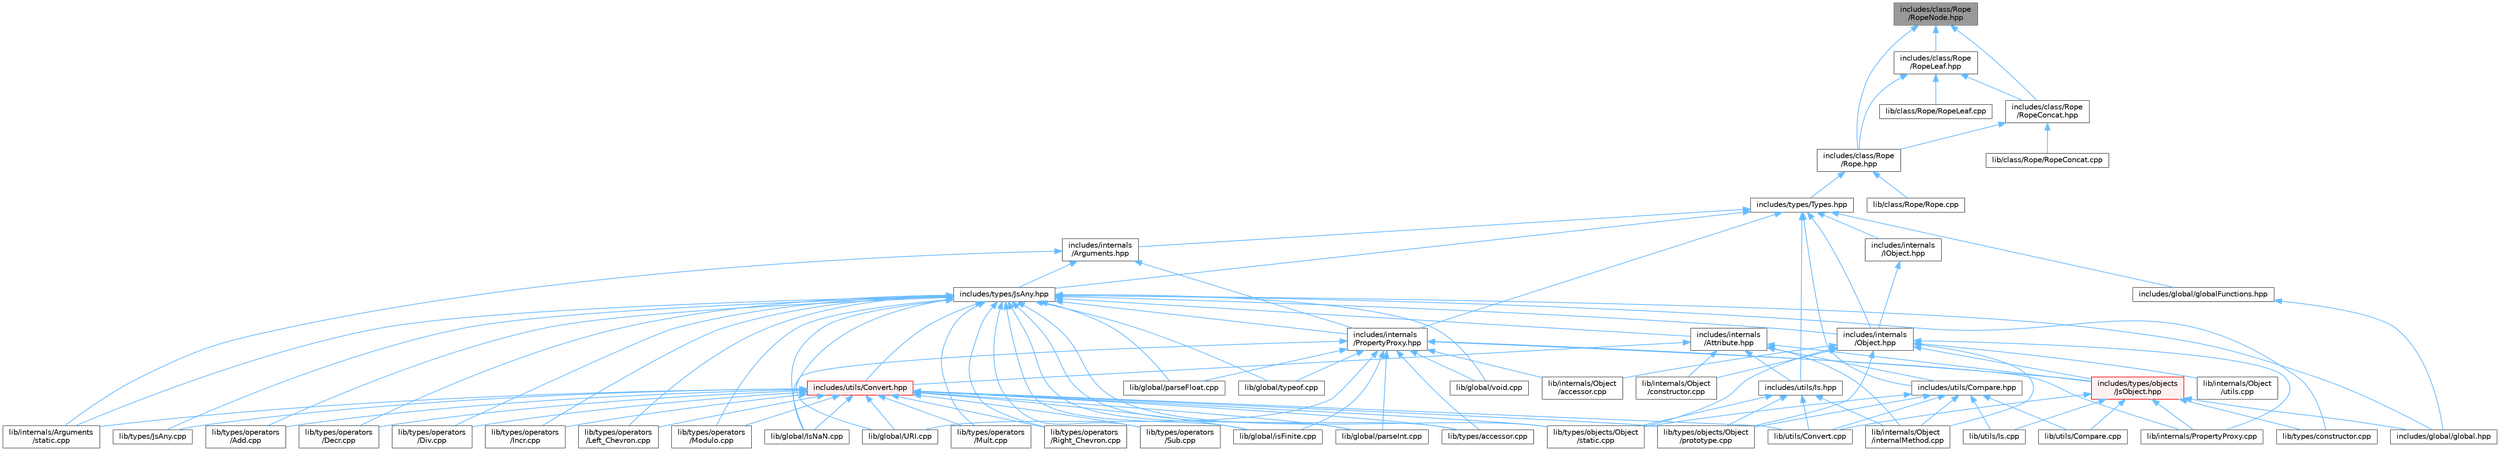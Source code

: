 digraph "includes/class/Rope/RopeNode.hpp"
{
 // LATEX_PDF_SIZE
  bgcolor="transparent";
  edge [fontname=Helvetica,fontsize=10,labelfontname=Helvetica,labelfontsize=10];
  node [fontname=Helvetica,fontsize=10,shape=box,height=0.2,width=0.4];
  Node1 [id="Node000001",label="includes/class/Rope\l/RopeNode.hpp",height=0.2,width=0.4,color="gray40", fillcolor="grey60", style="filled", fontcolor="black",tooltip=" "];
  Node1 -> Node2 [id="edge1_Node000001_Node000002",dir="back",color="steelblue1",style="solid",tooltip=" "];
  Node2 [id="Node000002",label="includes/class/Rope\l/Rope.hpp",height=0.2,width=0.4,color="grey40", fillcolor="white", style="filled",URL="$Rope_8hpp.html",tooltip=" "];
  Node2 -> Node3 [id="edge2_Node000002_Node000003",dir="back",color="steelblue1",style="solid",tooltip=" "];
  Node3 [id="Node000003",label="includes/types/Types.hpp",height=0.2,width=0.4,color="grey40", fillcolor="white", style="filled",URL="$Types_8hpp.html",tooltip=" "];
  Node3 -> Node4 [id="edge3_Node000003_Node000004",dir="back",color="steelblue1",style="solid",tooltip=" "];
  Node4 [id="Node000004",label="includes/global/globalFunctions.hpp",height=0.2,width=0.4,color="grey40", fillcolor="white", style="filled",URL="$globalFunctions_8hpp.html",tooltip=" "];
  Node4 -> Node5 [id="edge4_Node000004_Node000005",dir="back",color="steelblue1",style="solid",tooltip=" "];
  Node5 [id="Node000005",label="includes/global/global.hpp",height=0.2,width=0.4,color="grey40", fillcolor="white", style="filled",URL="$global_8hpp.html",tooltip=" "];
  Node3 -> Node6 [id="edge5_Node000003_Node000006",dir="back",color="steelblue1",style="solid",tooltip=" "];
  Node6 [id="Node000006",label="includes/internals\l/Arguments.hpp",height=0.2,width=0.4,color="grey40", fillcolor="white", style="filled",URL="$Arguments_8hpp.html",tooltip=" "];
  Node6 -> Node7 [id="edge6_Node000006_Node000007",dir="back",color="steelblue1",style="solid",tooltip=" "];
  Node7 [id="Node000007",label="includes/internals\l/PropertyProxy.hpp",height=0.2,width=0.4,color="grey40", fillcolor="white", style="filled",URL="$PropertyProxy_8hpp.html",tooltip=" "];
  Node7 -> Node8 [id="edge7_Node000007_Node000008",dir="back",color="steelblue1",style="solid",tooltip=" "];
  Node8 [id="Node000008",label="includes/types/objects\l/JsObject.hpp",height=0.2,width=0.4,color="red", fillcolor="#FFF0F0", style="filled",URL="$JsObject_8hpp.html",tooltip=" "];
  Node8 -> Node5 [id="edge8_Node000008_Node000005",dir="back",color="steelblue1",style="solid",tooltip=" "];
  Node8 -> Node16 [id="edge9_Node000008_Node000016",dir="back",color="steelblue1",style="solid",tooltip=" "];
  Node16 [id="Node000016",label="lib/internals/PropertyProxy.cpp",height=0.2,width=0.4,color="grey40", fillcolor="white", style="filled",URL="$PropertyProxy_8cpp.html",tooltip=" "];
  Node8 -> Node17 [id="edge10_Node000008_Node000017",dir="back",color="steelblue1",style="solid",tooltip=" "];
  Node17 [id="Node000017",label="lib/types/constructor.cpp",height=0.2,width=0.4,color="grey40", fillcolor="white", style="filled",URL="$types_2constructor_8cpp.html",tooltip=" "];
  Node8 -> Node19 [id="edge11_Node000008_Node000019",dir="back",color="steelblue1",style="solid",tooltip=" "];
  Node19 [id="Node000019",label="lib/utils/Compare.cpp",height=0.2,width=0.4,color="grey40", fillcolor="white", style="filled",URL="$Compare_8cpp.html",tooltip=" "];
  Node8 -> Node20 [id="edge12_Node000008_Node000020",dir="back",color="steelblue1",style="solid",tooltip=" "];
  Node20 [id="Node000020",label="lib/utils/Convert.cpp",height=0.2,width=0.4,color="grey40", fillcolor="white", style="filled",URL="$Convert_8cpp.html",tooltip=" "];
  Node8 -> Node21 [id="edge13_Node000008_Node000021",dir="back",color="steelblue1",style="solid",tooltip=" "];
  Node21 [id="Node000021",label="lib/utils/Is.cpp",height=0.2,width=0.4,color="grey40", fillcolor="white", style="filled",URL="$Is_8cpp.html",tooltip=" "];
  Node7 -> Node22 [id="edge14_Node000007_Node000022",dir="back",color="steelblue1",style="solid",tooltip=" "];
  Node22 [id="Node000022",label="lib/global/IsNaN.cpp",height=0.2,width=0.4,color="grey40", fillcolor="white", style="filled",URL="$IsNaN_8cpp.html",tooltip=" "];
  Node7 -> Node23 [id="edge15_Node000007_Node000023",dir="back",color="steelblue1",style="solid",tooltip=" "];
  Node23 [id="Node000023",label="lib/global/URI.cpp",height=0.2,width=0.4,color="grey40", fillcolor="white", style="filled",URL="$URI_8cpp.html",tooltip=" "];
  Node7 -> Node24 [id="edge16_Node000007_Node000024",dir="back",color="steelblue1",style="solid",tooltip=" "];
  Node24 [id="Node000024",label="lib/global/isFinite.cpp",height=0.2,width=0.4,color="grey40", fillcolor="white", style="filled",URL="$isFinite_8cpp.html",tooltip=" "];
  Node7 -> Node25 [id="edge17_Node000007_Node000025",dir="back",color="steelblue1",style="solid",tooltip=" "];
  Node25 [id="Node000025",label="lib/global/parseFloat.cpp",height=0.2,width=0.4,color="grey40", fillcolor="white", style="filled",URL="$parseFloat_8cpp.html",tooltip=" "];
  Node7 -> Node26 [id="edge18_Node000007_Node000026",dir="back",color="steelblue1",style="solid",tooltip=" "];
  Node26 [id="Node000026",label="lib/global/parseInt.cpp",height=0.2,width=0.4,color="grey40", fillcolor="white", style="filled",URL="$parseInt_8cpp.html",tooltip=" "];
  Node7 -> Node27 [id="edge19_Node000007_Node000027",dir="back",color="steelblue1",style="solid",tooltip=" "];
  Node27 [id="Node000027",label="lib/global/typeof.cpp",height=0.2,width=0.4,color="grey40", fillcolor="white", style="filled",URL="$typeof_8cpp.html",tooltip=" "];
  Node7 -> Node28 [id="edge20_Node000007_Node000028",dir="back",color="steelblue1",style="solid",tooltip=" "];
  Node28 [id="Node000028",label="lib/global/void.cpp",height=0.2,width=0.4,color="grey40", fillcolor="white", style="filled",URL="$void_8cpp.html",tooltip=" "];
  Node7 -> Node29 [id="edge21_Node000007_Node000029",dir="back",color="steelblue1",style="solid",tooltip=" "];
  Node29 [id="Node000029",label="lib/internals/Object\l/accessor.cpp",height=0.2,width=0.4,color="grey40", fillcolor="white", style="filled",URL="$internals_2Object_2accessor_8cpp.html",tooltip=" "];
  Node7 -> Node16 [id="edge22_Node000007_Node000016",dir="back",color="steelblue1",style="solid",tooltip=" "];
  Node7 -> Node11 [id="edge23_Node000007_Node000011",dir="back",color="steelblue1",style="solid",tooltip=" "];
  Node11 [id="Node000011",label="lib/types/accessor.cpp",height=0.2,width=0.4,color="grey40", fillcolor="white", style="filled",URL="$types_2accessor_8cpp.html",tooltip=" "];
  Node6 -> Node30 [id="edge24_Node000006_Node000030",dir="back",color="steelblue1",style="solid",tooltip=" "];
  Node30 [id="Node000030",label="includes/types/JsAny.hpp",height=0.2,width=0.4,color="grey40", fillcolor="white", style="filled",URL="$JsAny_8hpp.html",tooltip=" "];
  Node30 -> Node5 [id="edge25_Node000030_Node000005",dir="back",color="steelblue1",style="solid",tooltip=" "];
  Node30 -> Node31 [id="edge26_Node000030_Node000031",dir="back",color="steelblue1",style="solid",tooltip=" "];
  Node31 [id="Node000031",label="includes/internals\l/Attribute.hpp",height=0.2,width=0.4,color="grey40", fillcolor="white", style="filled",URL="$Attribute_8hpp.html",tooltip=" "];
  Node31 -> Node8 [id="edge27_Node000031_Node000008",dir="back",color="steelblue1",style="solid",tooltip=" "];
  Node31 -> Node32 [id="edge28_Node000031_Node000032",dir="back",color="steelblue1",style="solid",tooltip=" "];
  Node32 [id="Node000032",label="includes/utils/Compare.hpp",height=0.2,width=0.4,color="grey40", fillcolor="white", style="filled",URL="$Compare_8hpp.html",tooltip=" "];
  Node32 -> Node33 [id="edge29_Node000032_Node000033",dir="back",color="steelblue1",style="solid",tooltip=" "];
  Node33 [id="Node000033",label="lib/internals/Object\l/internalMethod.cpp",height=0.2,width=0.4,color="grey40", fillcolor="white", style="filled",URL="$internalMethod_8cpp.html",tooltip=" "];
  Node32 -> Node14 [id="edge30_Node000032_Node000014",dir="back",color="steelblue1",style="solid",tooltip=" "];
  Node14 [id="Node000014",label="lib/types/objects/Object\l/prototype.cpp",height=0.2,width=0.4,color="grey40", fillcolor="white", style="filled",URL="$prototype_8cpp.html",tooltip=" "];
  Node32 -> Node15 [id="edge31_Node000032_Node000015",dir="back",color="steelblue1",style="solid",tooltip=" "];
  Node15 [id="Node000015",label="lib/types/objects/Object\l/static.cpp",height=0.2,width=0.4,color="grey40", fillcolor="white", style="filled",URL="$types_2objects_2Object_2static_8cpp.html",tooltip=" "];
  Node32 -> Node19 [id="edge32_Node000032_Node000019",dir="back",color="steelblue1",style="solid",tooltip=" "];
  Node32 -> Node20 [id="edge33_Node000032_Node000020",dir="back",color="steelblue1",style="solid",tooltip=" "];
  Node32 -> Node21 [id="edge34_Node000032_Node000021",dir="back",color="steelblue1",style="solid",tooltip=" "];
  Node31 -> Node34 [id="edge35_Node000031_Node000034",dir="back",color="steelblue1",style="solid",tooltip=" "];
  Node34 [id="Node000034",label="includes/utils/Convert.hpp",height=0.2,width=0.4,color="red", fillcolor="#FFF0F0", style="filled",URL="$Convert_8hpp.html",tooltip=" "];
  Node34 -> Node22 [id="edge36_Node000034_Node000022",dir="back",color="steelblue1",style="solid",tooltip=" "];
  Node34 -> Node23 [id="edge37_Node000034_Node000023",dir="back",color="steelblue1",style="solid",tooltip=" "];
  Node34 -> Node24 [id="edge38_Node000034_Node000024",dir="back",color="steelblue1",style="solid",tooltip=" "];
  Node34 -> Node26 [id="edge39_Node000034_Node000026",dir="back",color="steelblue1",style="solid",tooltip=" "];
  Node34 -> Node10 [id="edge40_Node000034_Node000010",dir="back",color="steelblue1",style="solid",tooltip=" "];
  Node10 [id="Node000010",label="lib/internals/Arguments\l/static.cpp",height=0.2,width=0.4,color="grey40", fillcolor="white", style="filled",URL="$internals_2Arguments_2static_8cpp.html",tooltip=" "];
  Node34 -> Node35 [id="edge41_Node000034_Node000035",dir="back",color="steelblue1",style="solid",tooltip=" "];
  Node35 [id="Node000035",label="lib/types/JsAny.cpp",height=0.2,width=0.4,color="grey40", fillcolor="white", style="filled",URL="$JsAny_8cpp.html",tooltip=" "];
  Node34 -> Node11 [id="edge42_Node000034_Node000011",dir="back",color="steelblue1",style="solid",tooltip=" "];
  Node34 -> Node14 [id="edge43_Node000034_Node000014",dir="back",color="steelblue1",style="solid",tooltip=" "];
  Node34 -> Node15 [id="edge44_Node000034_Node000015",dir="back",color="steelblue1",style="solid",tooltip=" "];
  Node34 -> Node36 [id="edge45_Node000034_Node000036",dir="back",color="steelblue1",style="solid",tooltip=" "];
  Node36 [id="Node000036",label="lib/types/operators\l/Add.cpp",height=0.2,width=0.4,color="grey40", fillcolor="white", style="filled",URL="$Add_8cpp.html",tooltip=" "];
  Node34 -> Node37 [id="edge46_Node000034_Node000037",dir="back",color="steelblue1",style="solid",tooltip=" "];
  Node37 [id="Node000037",label="lib/types/operators\l/Decr.cpp",height=0.2,width=0.4,color="grey40", fillcolor="white", style="filled",URL="$Decr_8cpp.html",tooltip=" "];
  Node34 -> Node38 [id="edge47_Node000034_Node000038",dir="back",color="steelblue1",style="solid",tooltip=" "];
  Node38 [id="Node000038",label="lib/types/operators\l/Div.cpp",height=0.2,width=0.4,color="grey40", fillcolor="white", style="filled",URL="$Div_8cpp.html",tooltip=" "];
  Node34 -> Node39 [id="edge48_Node000034_Node000039",dir="back",color="steelblue1",style="solid",tooltip=" "];
  Node39 [id="Node000039",label="lib/types/operators\l/Incr.cpp",height=0.2,width=0.4,color="grey40", fillcolor="white", style="filled",URL="$Incr_8cpp.html",tooltip=" "];
  Node34 -> Node40 [id="edge49_Node000034_Node000040",dir="back",color="steelblue1",style="solid",tooltip=" "];
  Node40 [id="Node000040",label="lib/types/operators\l/Left_Chevron.cpp",height=0.2,width=0.4,color="grey40", fillcolor="white", style="filled",URL="$Left__Chevron_8cpp.html",tooltip=" "];
  Node34 -> Node41 [id="edge50_Node000034_Node000041",dir="back",color="steelblue1",style="solid",tooltip=" "];
  Node41 [id="Node000041",label="lib/types/operators\l/Modulo.cpp",height=0.2,width=0.4,color="grey40", fillcolor="white", style="filled",URL="$Modulo_8cpp.html",tooltip=" "];
  Node34 -> Node42 [id="edge51_Node000034_Node000042",dir="back",color="steelblue1",style="solid",tooltip=" "];
  Node42 [id="Node000042",label="lib/types/operators\l/Mult.cpp",height=0.2,width=0.4,color="grey40", fillcolor="white", style="filled",URL="$Mult_8cpp.html",tooltip=" "];
  Node34 -> Node43 [id="edge52_Node000034_Node000043",dir="back",color="steelblue1",style="solid",tooltip=" "];
  Node43 [id="Node000043",label="lib/types/operators\l/Right_Chevron.cpp",height=0.2,width=0.4,color="grey40", fillcolor="white", style="filled",URL="$Right__Chevron_8cpp.html",tooltip=" "];
  Node34 -> Node44 [id="edge53_Node000034_Node000044",dir="back",color="steelblue1",style="solid",tooltip=" "];
  Node44 [id="Node000044",label="lib/types/operators\l/Sub.cpp",height=0.2,width=0.4,color="grey40", fillcolor="white", style="filled",URL="$Sub_8cpp.html",tooltip=" "];
  Node34 -> Node20 [id="edge54_Node000034_Node000020",dir="back",color="steelblue1",style="solid",tooltip=" "];
  Node31 -> Node45 [id="edge55_Node000031_Node000045",dir="back",color="steelblue1",style="solid",tooltip=" "];
  Node45 [id="Node000045",label="includes/utils/Is.hpp",height=0.2,width=0.4,color="grey40", fillcolor="white", style="filled",URL="$Is_8hpp.html",tooltip=" "];
  Node45 -> Node33 [id="edge56_Node000045_Node000033",dir="back",color="steelblue1",style="solid",tooltip=" "];
  Node45 -> Node14 [id="edge57_Node000045_Node000014",dir="back",color="steelblue1",style="solid",tooltip=" "];
  Node45 -> Node15 [id="edge58_Node000045_Node000015",dir="back",color="steelblue1",style="solid",tooltip=" "];
  Node45 -> Node20 [id="edge59_Node000045_Node000020",dir="back",color="steelblue1",style="solid",tooltip=" "];
  Node31 -> Node46 [id="edge60_Node000031_Node000046",dir="back",color="steelblue1",style="solid",tooltip=" "];
  Node46 [id="Node000046",label="lib/internals/Object\l/constructor.cpp",height=0.2,width=0.4,color="grey40", fillcolor="white", style="filled",URL="$internals_2Object_2constructor_8cpp.html",tooltip=" "];
  Node31 -> Node33 [id="edge61_Node000031_Node000033",dir="back",color="steelblue1",style="solid",tooltip=" "];
  Node30 -> Node47 [id="edge62_Node000030_Node000047",dir="back",color="steelblue1",style="solid",tooltip=" "];
  Node47 [id="Node000047",label="includes/internals\l/Object.hpp",height=0.2,width=0.4,color="grey40", fillcolor="white", style="filled",URL="$Object_8hpp.html",tooltip=" "];
  Node47 -> Node8 [id="edge63_Node000047_Node000008",dir="back",color="steelblue1",style="solid",tooltip=" "];
  Node47 -> Node29 [id="edge64_Node000047_Node000029",dir="back",color="steelblue1",style="solid",tooltip=" "];
  Node47 -> Node46 [id="edge65_Node000047_Node000046",dir="back",color="steelblue1",style="solid",tooltip=" "];
  Node47 -> Node33 [id="edge66_Node000047_Node000033",dir="back",color="steelblue1",style="solid",tooltip=" "];
  Node47 -> Node48 [id="edge67_Node000047_Node000048",dir="back",color="steelblue1",style="solid",tooltip=" "];
  Node48 [id="Node000048",label="lib/internals/Object\l/utils.cpp",height=0.2,width=0.4,color="grey40", fillcolor="white", style="filled",URL="$utils_8cpp.html",tooltip=" "];
  Node47 -> Node16 [id="edge68_Node000047_Node000016",dir="back",color="steelblue1",style="solid",tooltip=" "];
  Node47 -> Node14 [id="edge69_Node000047_Node000014",dir="back",color="steelblue1",style="solid",tooltip=" "];
  Node47 -> Node15 [id="edge70_Node000047_Node000015",dir="back",color="steelblue1",style="solid",tooltip=" "];
  Node30 -> Node7 [id="edge71_Node000030_Node000007",dir="back",color="steelblue1",style="solid",tooltip=" "];
  Node30 -> Node34 [id="edge72_Node000030_Node000034",dir="back",color="steelblue1",style="solid",tooltip=" "];
  Node30 -> Node22 [id="edge73_Node000030_Node000022",dir="back",color="steelblue1",style="solid",tooltip=" "];
  Node30 -> Node23 [id="edge74_Node000030_Node000023",dir="back",color="steelblue1",style="solid",tooltip=" "];
  Node30 -> Node24 [id="edge75_Node000030_Node000024",dir="back",color="steelblue1",style="solid",tooltip=" "];
  Node30 -> Node25 [id="edge76_Node000030_Node000025",dir="back",color="steelblue1",style="solid",tooltip=" "];
  Node30 -> Node26 [id="edge77_Node000030_Node000026",dir="back",color="steelblue1",style="solid",tooltip=" "];
  Node30 -> Node27 [id="edge78_Node000030_Node000027",dir="back",color="steelblue1",style="solid",tooltip=" "];
  Node30 -> Node28 [id="edge79_Node000030_Node000028",dir="back",color="steelblue1",style="solid",tooltip=" "];
  Node30 -> Node10 [id="edge80_Node000030_Node000010",dir="back",color="steelblue1",style="solid",tooltip=" "];
  Node30 -> Node35 [id="edge81_Node000030_Node000035",dir="back",color="steelblue1",style="solid",tooltip=" "];
  Node30 -> Node11 [id="edge82_Node000030_Node000011",dir="back",color="steelblue1",style="solid",tooltip=" "];
  Node30 -> Node17 [id="edge83_Node000030_Node000017",dir="back",color="steelblue1",style="solid",tooltip=" "];
  Node30 -> Node15 [id="edge84_Node000030_Node000015",dir="back",color="steelblue1",style="solid",tooltip=" "];
  Node30 -> Node36 [id="edge85_Node000030_Node000036",dir="back",color="steelblue1",style="solid",tooltip=" "];
  Node30 -> Node37 [id="edge86_Node000030_Node000037",dir="back",color="steelblue1",style="solid",tooltip=" "];
  Node30 -> Node38 [id="edge87_Node000030_Node000038",dir="back",color="steelblue1",style="solid",tooltip=" "];
  Node30 -> Node39 [id="edge88_Node000030_Node000039",dir="back",color="steelblue1",style="solid",tooltip=" "];
  Node30 -> Node40 [id="edge89_Node000030_Node000040",dir="back",color="steelblue1",style="solid",tooltip=" "];
  Node30 -> Node41 [id="edge90_Node000030_Node000041",dir="back",color="steelblue1",style="solid",tooltip=" "];
  Node30 -> Node42 [id="edge91_Node000030_Node000042",dir="back",color="steelblue1",style="solid",tooltip=" "];
  Node30 -> Node43 [id="edge92_Node000030_Node000043",dir="back",color="steelblue1",style="solid",tooltip=" "];
  Node30 -> Node44 [id="edge93_Node000030_Node000044",dir="back",color="steelblue1",style="solid",tooltip=" "];
  Node6 -> Node10 [id="edge94_Node000006_Node000010",dir="back",color="steelblue1",style="solid",tooltip=" "];
  Node3 -> Node49 [id="edge95_Node000003_Node000049",dir="back",color="steelblue1",style="solid",tooltip=" "];
  Node49 [id="Node000049",label="includes/internals\l/IObject.hpp",height=0.2,width=0.4,color="grey40", fillcolor="white", style="filled",URL="$IObject_8hpp.html",tooltip=" "];
  Node49 -> Node47 [id="edge96_Node000049_Node000047",dir="back",color="steelblue1",style="solid",tooltip=" "];
  Node3 -> Node47 [id="edge97_Node000003_Node000047",dir="back",color="steelblue1",style="solid",tooltip=" "];
  Node3 -> Node7 [id="edge98_Node000003_Node000007",dir="back",color="steelblue1",style="solid",tooltip=" "];
  Node3 -> Node30 [id="edge99_Node000003_Node000030",dir="back",color="steelblue1",style="solid",tooltip=" "];
  Node3 -> Node32 [id="edge100_Node000003_Node000032",dir="back",color="steelblue1",style="solid",tooltip=" "];
  Node3 -> Node45 [id="edge101_Node000003_Node000045",dir="back",color="steelblue1",style="solid",tooltip=" "];
  Node2 -> Node50 [id="edge102_Node000002_Node000050",dir="back",color="steelblue1",style="solid",tooltip=" "];
  Node50 [id="Node000050",label="lib/class/Rope/Rope.cpp",height=0.2,width=0.4,color="grey40", fillcolor="white", style="filled",URL="$Rope_8cpp.html",tooltip=" "];
  Node1 -> Node51 [id="edge103_Node000001_Node000051",dir="back",color="steelblue1",style="solid",tooltip=" "];
  Node51 [id="Node000051",label="includes/class/Rope\l/RopeConcat.hpp",height=0.2,width=0.4,color="grey40", fillcolor="white", style="filled",URL="$RopeConcat_8hpp.html",tooltip=" "];
  Node51 -> Node2 [id="edge104_Node000051_Node000002",dir="back",color="steelblue1",style="solid",tooltip=" "];
  Node51 -> Node52 [id="edge105_Node000051_Node000052",dir="back",color="steelblue1",style="solid",tooltip=" "];
  Node52 [id="Node000052",label="lib/class/Rope/RopeConcat.cpp",height=0.2,width=0.4,color="grey40", fillcolor="white", style="filled",URL="$RopeConcat_8cpp.html",tooltip=" "];
  Node1 -> Node53 [id="edge106_Node000001_Node000053",dir="back",color="steelblue1",style="solid",tooltip=" "];
  Node53 [id="Node000053",label="includes/class/Rope\l/RopeLeaf.hpp",height=0.2,width=0.4,color="grey40", fillcolor="white", style="filled",URL="$RopeLeaf_8hpp.html",tooltip=" "];
  Node53 -> Node2 [id="edge107_Node000053_Node000002",dir="back",color="steelblue1",style="solid",tooltip=" "];
  Node53 -> Node51 [id="edge108_Node000053_Node000051",dir="back",color="steelblue1",style="solid",tooltip=" "];
  Node53 -> Node54 [id="edge109_Node000053_Node000054",dir="back",color="steelblue1",style="solid",tooltip=" "];
  Node54 [id="Node000054",label="lib/class/Rope/RopeLeaf.cpp",height=0.2,width=0.4,color="grey40", fillcolor="white", style="filled",URL="$RopeLeaf_8cpp.html",tooltip=" "];
}
